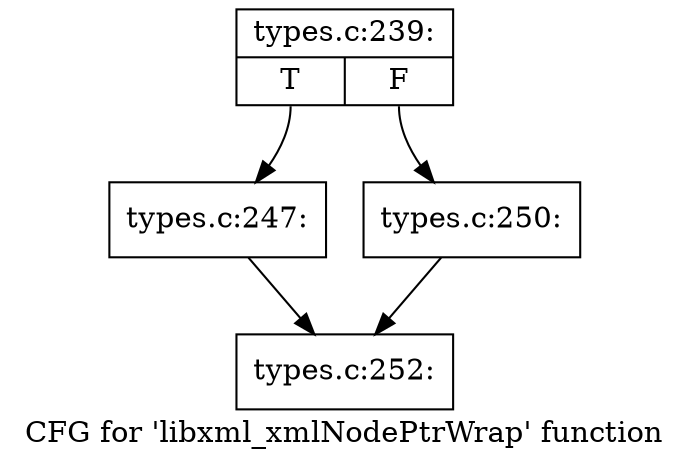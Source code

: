 digraph "CFG for 'libxml_xmlNodePtrWrap' function" {
	label="CFG for 'libxml_xmlNodePtrWrap' function";

	Node0x55aa7ceb7180 [shape=record,label="{types.c:239:|{<s0>T|<s1>F}}"];
	Node0x55aa7ceb7180:s0 -> Node0x55aa7cee24d0;
	Node0x55aa7ceb7180:s1 -> Node0x55aa7cee2520;
	Node0x55aa7cee24d0 [shape=record,label="{types.c:247:}"];
	Node0x55aa7cee24d0 -> Node0x55aa7ceb7330;
	Node0x55aa7cee2520 [shape=record,label="{types.c:250:}"];
	Node0x55aa7cee2520 -> Node0x55aa7ceb7330;
	Node0x55aa7ceb7330 [shape=record,label="{types.c:252:}"];
}

